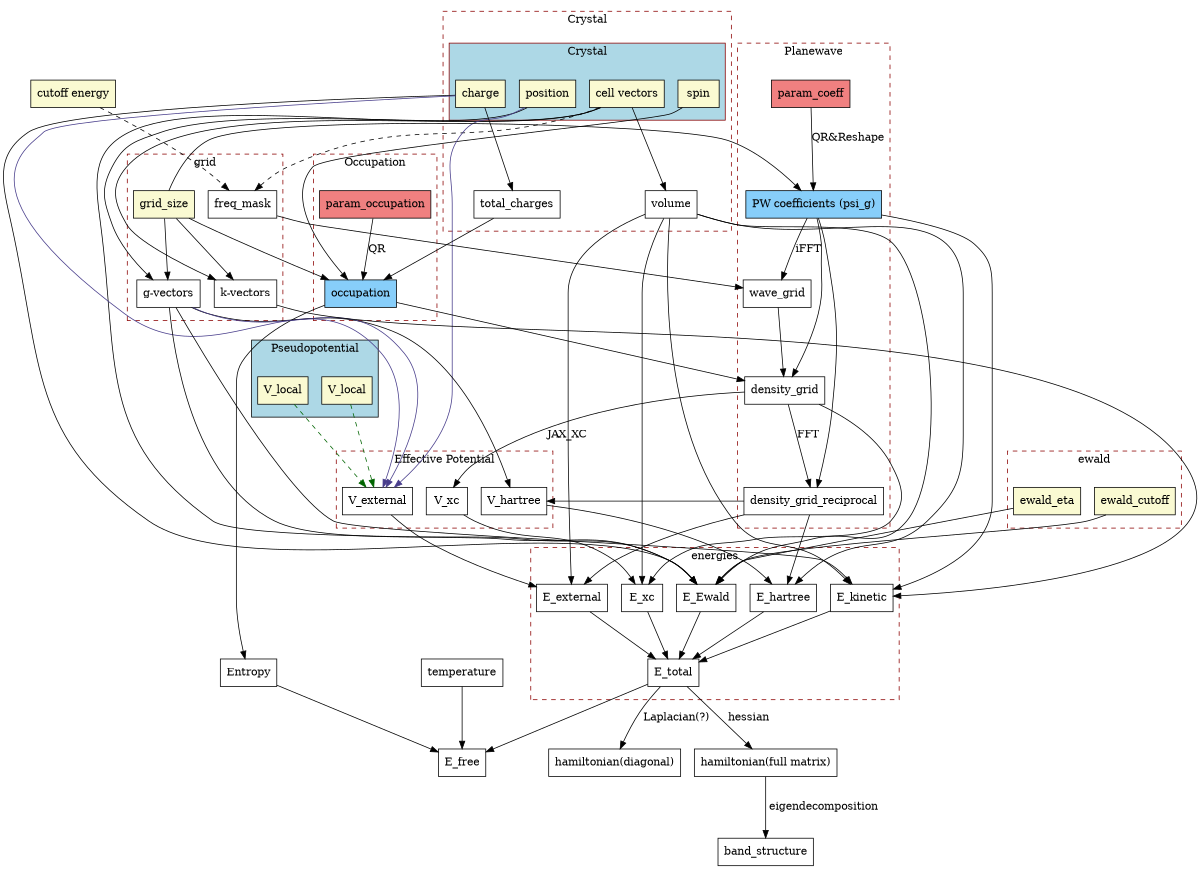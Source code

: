 digraph G {
  graph [page="8,6", size="8, 6", ratio=fill]
  node [shape=box]
  cellvec [label="cell vectors", style="filled", fillcolor=lightgoldenrodyellow]
  spin [label="spin", style="filled", fillcolor=lightgoldenrodyellow]
  position [label="position", style="filled", fillcolor=lightgoldenrodyellow]
  charge [label="charge", style="filled", fillcolor=lightgoldenrodyellow]
  cutoff [label="cutoff energy", style="filled", fillcolor=lightgoldenrodyellow]
  
  v_local [label="V_local", style="filled", fillcolor=lightgoldenrodyellow]
  v_nonlocal [label="V_local", style="filled", fillcolor=lightgoldenrodyellow]
  
  coeff [label="PW coefficients (psi_g)", style="filled", fillcolor=lightskyblue]
  param_coeff [label="param_coeff", style="filled", fillcolor=lightcoral]
  
  occupation [label="occupation", style="filled", fillcolor=lightskyblue]
  param_occ [label="param_occupation", style="filled", fillcolor=lightcoral]
  
  wave_r [label="wave_grid"]
  dens_r [label="density_grid"]
  dens_g [label="density_grid_reciprocal"]
  
  vol [label="volume"]
  gpts [label="g-vectors"]
  kpts [label="k-vectors"]
  total_charge [label="total_charges"]
  
  e_har [label="E_hartree"]
  e_ext [label="E_external"]
  e_xc [label="E_xc"]
  e_kin [label="E_kinetic"]
  e_ewald [label="E_Ewald"]
  e_total [label="E_total"]
  
  v_har [label="V_hartree"]
  v_xc [label="V_xc"]
  v_ext [label="V_external"]
  grid_size [label = "grid_size", style="filled", fillcolor=lightgoldenrodyellow]
  
  hamil_matrix [label = "hamiltonian(full matrix)"]
  hamil_matrix_diag [label = "hamiltonian(diagonal)"]
  

  ####################################################
  
  param_coeff -> coeff [label="QR&Reshape"]
  coeff -> wave_r [label="iFFT"]
  
  wave_r -> dens_r
  dens_r -> dens_g [label="FFT"]
  
  cellvec -> freq_mask [style=dashed]
  cutoff -> freq_mask [style=dashed]
  
  param_occ -> occupation [label="QR"]
  
  subgraph cluster_ewald {
    label="ewald"
    shape=box
    style=dashed
    color=darkred
    // ewald_eta, ewald_cutoff
    ewald_eta [label="ewald_eta", style="filled", fillcolor=lightgoldenrodyellow]
    ewald_cutoff [label="ewald_cutoff", style="filled", fillcolor=lightgoldenrodyellow]
  }
  
  ewald_eta -> e_ewald
  ewald_cutoff -> e_ewald
  
  subgraph cluster_pp {
    label="Pseudopotential"
    shape=box
    style=filled
    fillcolor=lightblue
    v_local; v_nonlocal
  }
  
  subgraph cluster_potential {
    label="Effective Potential"
    shape=box
    style=dashed
    color=darkred
    v_har
    v_xc
    v_ext
  }
  
  subgraph cluster_cry {
    label="Crystal"
    shape=box
    style=dashed
    color=darkred
    vol;
    total_charge
    subgraph cluster_crystal {
      label="Crystal"
      shape=box
      style=filled
      fillcolor="lightblue"
      cellvec; charge; position; spin
    }
  }
  
  subgraph cluster_pot {
    label="Effective Potential"
    shape=box
    style=dashed
    color=darkred
    v_har
    v_xc
    v_ext
  }
  
  subgraph cluster_grid {
    label="grid"
    shape=box
    style=dashed
    color=darkred
    gpts; kpts; grid_size; freq_mask
  }
  
  subgraph cluster_energies {
    label="energies"
    shape=box
    style=dashed
    color=darkred
    e_har; e_ext; e_xc; e_kin; e_ewald; e_total;
  }
  
  subgraph cluster_pw {
    label="Planewave"
    shape=box
    style=dashed
    color=darkred
    coeff; param_coeff; wave_r; dens_r; dens_g;
    coeff -> dens_r
    coeff -> dens_g
  }
  
  subgraph cluster_occ {
    label="Occupation"
    shape=box
    style=dashed
    color=darkred
    occupation; param_occ
  }
  
  
  gpts -> e_ewald
  position -> e_ewald
  charge -> e_ewald
  
  charge -> total_charge
  cellvec -> vol
    
  vol -> e_ext
  vol -> e_har
  vol -> e_xc
  vol -> e_kin
  vol -> e_ewald
  
  v_local -> v_ext [style=dashed, color=darkgreen]
  v_nonlocal -> v_ext [style=dashed, color=darkgreen]
  
  v_ext -> e_ext
  dens_g -> e_ext
  
  position -> v_ext [color=darkslateblue]
  charge -> v_ext [color=darkslateblue]
  gpts -> v_ext [color=darkslateblue]
  
  cellvec -> gpts
  grid_size -> gpts
  grid_size -> kpts
  cellvec -> kpts
  
  grid_size -> coeff
  occupation -> dens_r
  
  grid_size -> occupation
  
  spin -> occupation
  total_charge -> occupation
  
  
  v_har -> e_har
  gpts -> v_har
  
  dens_g -> v_har
  dens_g -> e_har
  // gpts -> e_har
  dens_r -> v_xc [label = " JAX_XC"]
  dens_r -> e_xc
  v_xc -> e_xc  

  
  gpts -> e_kin
  kpts -> e_kin
  coeff -> e_kin
  
  e_har -> e_total
  e_ext -> e_total
  e_xc -> e_total
  e_kin -> e_total
  e_ewald -> e_total
  
  freq_mask -> wave_r
  
  e_total -> hamil_matrix [label=" hessian"]
  
  hamil_matrix -> band_structure [label=" eigendecomposition"]
  
  occupation -> Entropy
  
  Entropy -> E_free
  e_total -> E_free
  temperature -> E_free
  
  e_total -> hamil_matrix_diag [label=" Laplacian(?)"]
  
}
